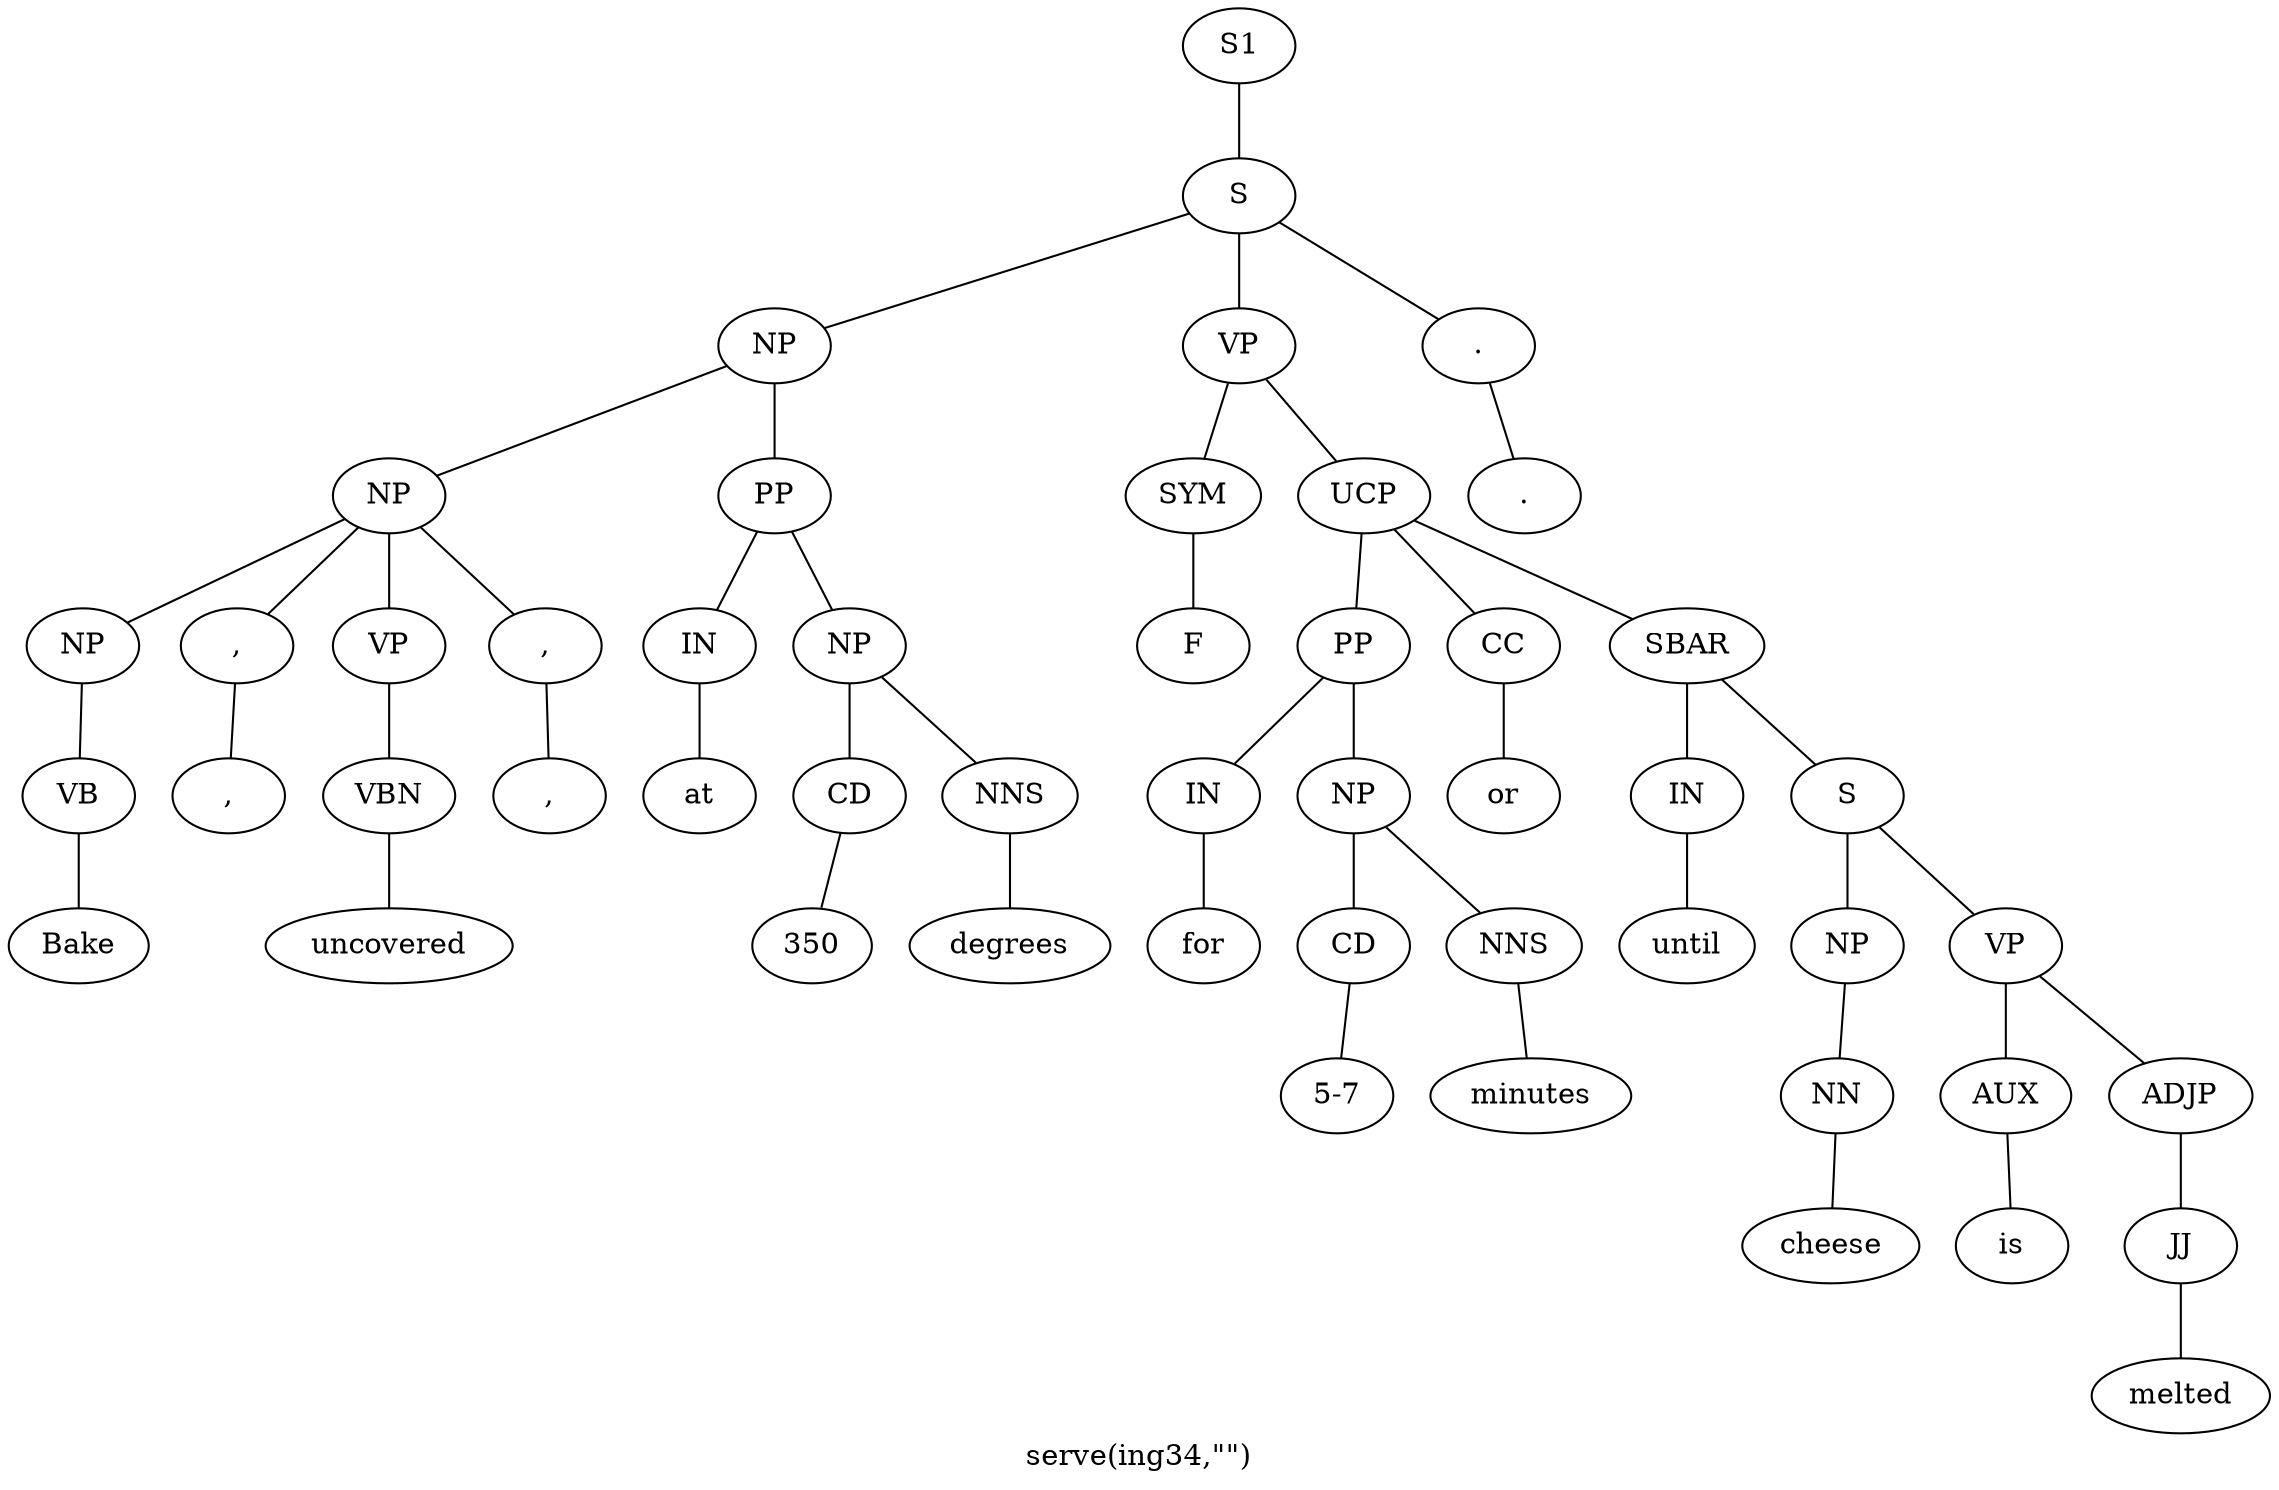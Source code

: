 graph SyntaxGraph {
	label = "serve(ing34,\"\")";
	Node0 [label="S1"];
	Node1 [label="S"];
	Node2 [label="NP"];
	Node3 [label="NP"];
	Node4 [label="NP"];
	Node5 [label="VB"];
	Node6 [label="Bake"];
	Node7 [label=","];
	Node8 [label=","];
	Node9 [label="VP"];
	Node10 [label="VBN"];
	Node11 [label="uncovered"];
	Node12 [label=","];
	Node13 [label=","];
	Node14 [label="PP"];
	Node15 [label="IN"];
	Node16 [label="at"];
	Node17 [label="NP"];
	Node18 [label="CD"];
	Node19 [label="350"];
	Node20 [label="NNS"];
	Node21 [label="degrees"];
	Node22 [label="VP"];
	Node23 [label="SYM"];
	Node24 [label="F"];
	Node25 [label="UCP"];
	Node26 [label="PP"];
	Node27 [label="IN"];
	Node28 [label="for"];
	Node29 [label="NP"];
	Node30 [label="CD"];
	Node31 [label="5-7"];
	Node32 [label="NNS"];
	Node33 [label="minutes"];
	Node34 [label="CC"];
	Node35 [label="or"];
	Node36 [label="SBAR"];
	Node37 [label="IN"];
	Node38 [label="until"];
	Node39 [label="S"];
	Node40 [label="NP"];
	Node41 [label="NN"];
	Node42 [label="cheese"];
	Node43 [label="VP"];
	Node44 [label="AUX"];
	Node45 [label="is"];
	Node46 [label="ADJP"];
	Node47 [label="JJ"];
	Node48 [label="melted"];
	Node49 [label="."];
	Node50 [label="."];

	Node0 -- Node1;
	Node1 -- Node2;
	Node1 -- Node22;
	Node1 -- Node49;
	Node2 -- Node3;
	Node2 -- Node14;
	Node3 -- Node4;
	Node3 -- Node7;
	Node3 -- Node9;
	Node3 -- Node12;
	Node4 -- Node5;
	Node5 -- Node6;
	Node7 -- Node8;
	Node9 -- Node10;
	Node10 -- Node11;
	Node12 -- Node13;
	Node14 -- Node15;
	Node14 -- Node17;
	Node15 -- Node16;
	Node17 -- Node18;
	Node17 -- Node20;
	Node18 -- Node19;
	Node20 -- Node21;
	Node22 -- Node23;
	Node22 -- Node25;
	Node23 -- Node24;
	Node25 -- Node26;
	Node25 -- Node34;
	Node25 -- Node36;
	Node26 -- Node27;
	Node26 -- Node29;
	Node27 -- Node28;
	Node29 -- Node30;
	Node29 -- Node32;
	Node30 -- Node31;
	Node32 -- Node33;
	Node34 -- Node35;
	Node36 -- Node37;
	Node36 -- Node39;
	Node37 -- Node38;
	Node39 -- Node40;
	Node39 -- Node43;
	Node40 -- Node41;
	Node41 -- Node42;
	Node43 -- Node44;
	Node43 -- Node46;
	Node44 -- Node45;
	Node46 -- Node47;
	Node47 -- Node48;
	Node49 -- Node50;
}
